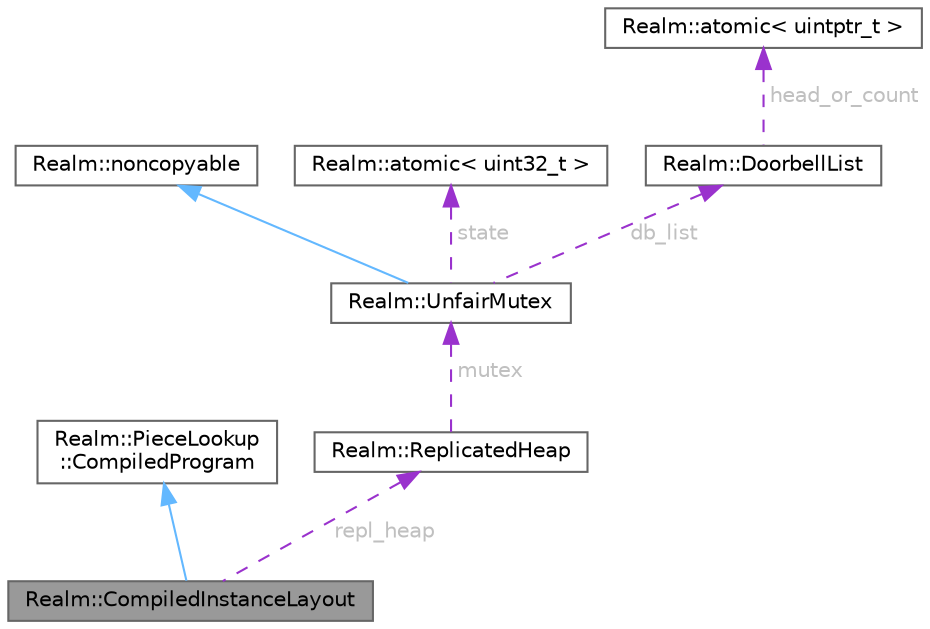 digraph "Realm::CompiledInstanceLayout"
{
 // LATEX_PDF_SIZE
  bgcolor="transparent";
  edge [fontname=Helvetica,fontsize=10,labelfontname=Helvetica,labelfontsize=10];
  node [fontname=Helvetica,fontsize=10,shape=box,height=0.2,width=0.4];
  Node1 [id="Node000001",label="Realm::CompiledInstanceLayout",height=0.2,width=0.4,color="gray40", fillcolor="grey60", style="filled", fontcolor="black",tooltip=" "];
  Node2 -> Node1 [id="edge1_Node000001_Node000002",dir="back",color="steelblue1",style="solid",tooltip=" "];
  Node2 [id="Node000002",label="Realm::PieceLookup\l::CompiledProgram",height=0.2,width=0.4,color="gray40", fillcolor="white", style="filled",URL="$classRealm_1_1PieceLookup_1_1CompiledProgram.html",tooltip=" "];
  Node3 -> Node1 [id="edge2_Node000001_Node000003",dir="back",color="darkorchid3",style="dashed",tooltip=" ",label=" repl_heap",fontcolor="grey" ];
  Node3 [id="Node000003",label="Realm::ReplicatedHeap",height=0.2,width=0.4,color="gray40", fillcolor="white", style="filled",URL="$classRealm_1_1ReplicatedHeap.html",tooltip=" "];
  Node4 -> Node3 [id="edge3_Node000003_Node000004",dir="back",color="darkorchid3",style="dashed",tooltip=" ",label=" mutex",fontcolor="grey" ];
  Node4 [id="Node000004",label="Realm::UnfairMutex",height=0.2,width=0.4,color="gray40", fillcolor="white", style="filled",URL="$classRealm_1_1UnfairMutex.html",tooltip=" "];
  Node5 -> Node4 [id="edge4_Node000004_Node000005",dir="back",color="steelblue1",style="solid",tooltip=" "];
  Node5 [id="Node000005",label="Realm::noncopyable",height=0.2,width=0.4,color="gray40", fillcolor="white", style="filled",URL="$classRealm_1_1noncopyable.html",tooltip=" "];
  Node6 -> Node4 [id="edge5_Node000004_Node000006",dir="back",color="darkorchid3",style="dashed",tooltip=" ",label=" state",fontcolor="grey" ];
  Node6 [id="Node000006",label="Realm::atomic\< uint32_t \>",height=0.2,width=0.4,color="gray40", fillcolor="white", style="filled",URL="$classRealm_1_1atomic.html",tooltip=" "];
  Node7 -> Node4 [id="edge6_Node000004_Node000007",dir="back",color="darkorchid3",style="dashed",tooltip=" ",label=" db_list",fontcolor="grey" ];
  Node7 [id="Node000007",label="Realm::DoorbellList",height=0.2,width=0.4,color="gray40", fillcolor="white", style="filled",URL="$classRealm_1_1DoorbellList.html",tooltip=" "];
  Node8 -> Node7 [id="edge7_Node000007_Node000008",dir="back",color="darkorchid3",style="dashed",tooltip=" ",label=" head_or_count",fontcolor="grey" ];
  Node8 [id="Node000008",label="Realm::atomic\< uintptr_t \>",height=0.2,width=0.4,color="gray40", fillcolor="white", style="filled",URL="$classRealm_1_1atomic.html",tooltip=" "];
}
